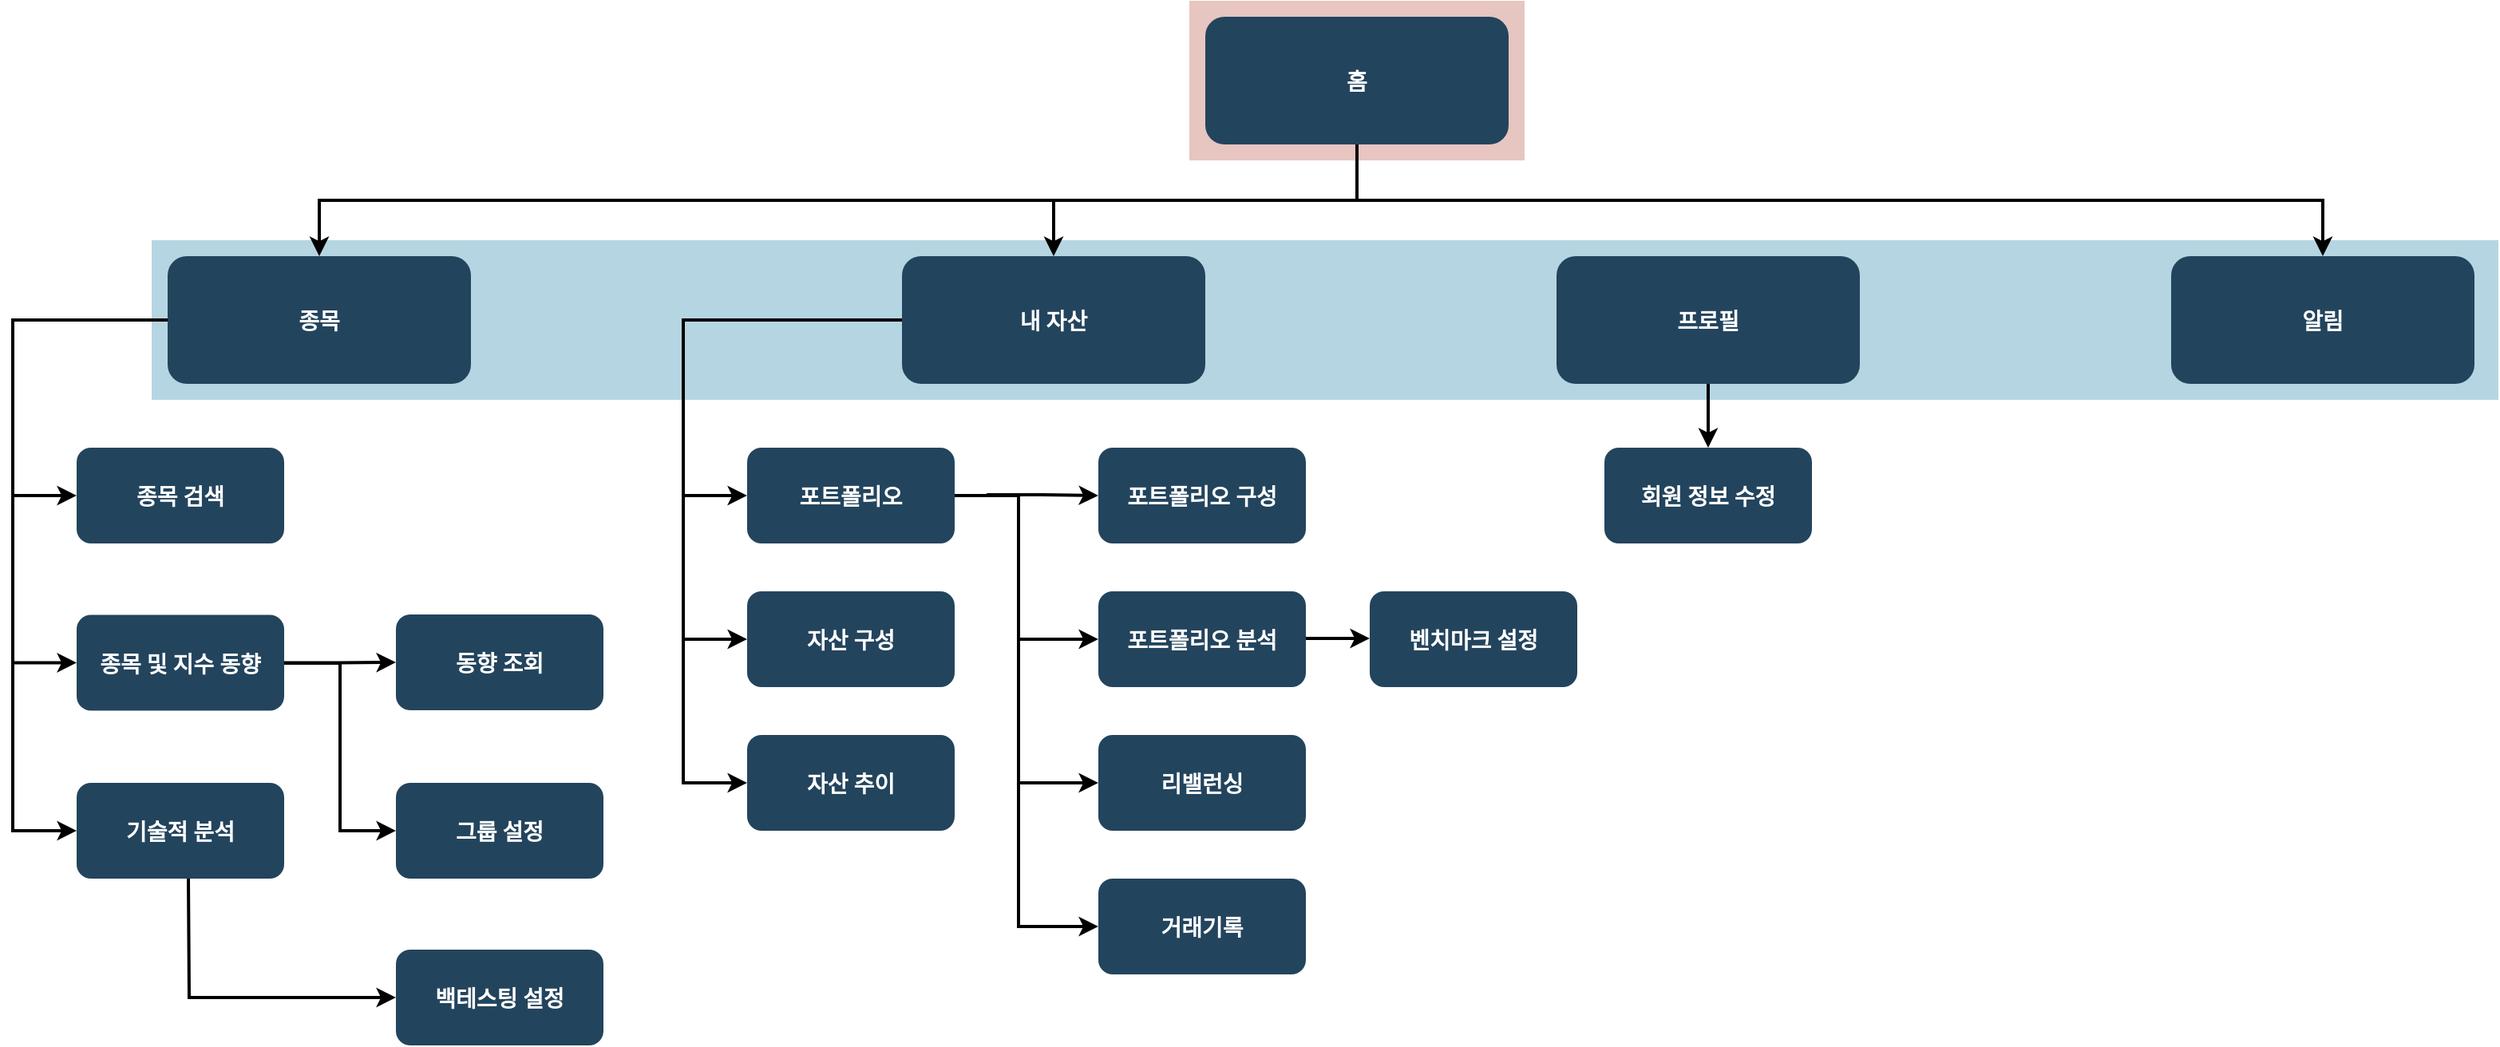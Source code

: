 <mxfile version="24.7.8">
  <diagram name="Page-1" id="2c0d36ab-eaac-3732-788b-9136903baeff">
    <mxGraphModel dx="1973" dy="921" grid="1" gridSize="10" guides="1" tooltips="1" connect="1" arrows="1" fold="1" page="1" pageScale="1.5" pageWidth="1169" pageHeight="827" background="none" math="0" shadow="0">
      <root>
        <mxCell id="0" />
        <mxCell id="1" parent="0" />
        <mxCell id="123" value="" style="fillColor=#AE4132;strokeColor=none;opacity=30;" parent="1" vertex="1">
          <mxGeometry x="747" y="175.5" width="210" height="100.0" as="geometry" />
        </mxCell>
        <mxCell id="122" value="" style="fillColor=#10739E;strokeColor=none;opacity=30;" parent="1" vertex="1">
          <mxGeometry x="97" y="325.5" width="1470" height="100.0" as="geometry" />
        </mxCell>
        <mxCell id="2" value="홈" style="rounded=1;fillColor=#23445D;gradientColor=none;strokeColor=none;fontColor=#FFFFFF;fontStyle=1;fontFamily=Tahoma;fontSize=14" parent="1" vertex="1">
          <mxGeometry x="757" y="185.5" width="190" height="80" as="geometry" />
        </mxCell>
        <mxCell id="4" value="알림" style="rounded=1;fillColor=#23445D;gradientColor=none;strokeColor=none;fontColor=#FFFFFF;fontStyle=1;fontFamily=Tahoma;fontSize=14" parent="1" vertex="1">
          <mxGeometry x="1362.0" y="335.5" width="190" height="80" as="geometry" />
        </mxCell>
        <mxCell id="9" value="" style="edgeStyle=elbowEdgeStyle;elbow=vertical;strokeWidth=2;rounded=0" parent="1" source="2" target="4" edge="1">
          <mxGeometry x="337" y="215.5" width="100" height="100" as="geometry">
            <mxPoint x="337" y="315.5" as="sourcePoint" />
            <mxPoint x="437" y="215.5" as="targetPoint" />
          </mxGeometry>
        </mxCell>
        <mxCell id="10" value="프로필" style="rounded=1;fillColor=#23445D;gradientColor=none;strokeColor=none;fontColor=#FFFFFF;fontStyle=1;fontFamily=Tahoma;fontSize=14" parent="1" vertex="1">
          <mxGeometry x="977" y="335.5" width="190" height="80" as="geometry" />
        </mxCell>
        <mxCell id="12" value="내 자산" style="rounded=1;fillColor=#23445D;gradientColor=none;strokeColor=none;fontColor=#FFFFFF;fontStyle=1;fontFamily=Tahoma;fontSize=14" parent="1" vertex="1">
          <mxGeometry x="567.0" y="335.5" width="190" height="80" as="geometry" />
        </mxCell>
        <mxCell id="13" value="종목" style="rounded=1;fillColor=#23445D;gradientColor=none;strokeColor=none;fontColor=#FFFFFF;fontStyle=1;fontFamily=Tahoma;fontSize=14" parent="1" vertex="1">
          <mxGeometry x="107" y="335.5" width="190" height="80" as="geometry" />
        </mxCell>
        <mxCell id="16" value="종목 검색" style="rounded=1;fillColor=#23445D;gradientColor=none;strokeColor=none;fontColor=#FFFFFF;fontStyle=1;fontFamily=Tahoma;fontSize=14" parent="1" vertex="1">
          <mxGeometry x="50" y="455.5" width="130" height="60" as="geometry" />
        </mxCell>
        <mxCell id="17" value="종목 및 지수 동향" style="rounded=1;fillColor=#23445D;gradientColor=none;strokeColor=none;fontColor=#FFFFFF;fontStyle=1;fontFamily=Tahoma;fontSize=14" parent="1" vertex="1">
          <mxGeometry x="50" y="560.25" width="130" height="60" as="geometry" />
        </mxCell>
        <mxCell id="18" value="기술적 분석" style="rounded=1;fillColor=#23445D;gradientColor=none;strokeColor=none;fontColor=#FFFFFF;fontStyle=1;fontFamily=Tahoma;fontSize=14" parent="1" vertex="1">
          <mxGeometry x="50" y="665.5" width="130" height="60" as="geometry" />
        </mxCell>
        <mxCell id="26" value="자산 구성" style="rounded=1;fillColor=#23445D;gradientColor=none;strokeColor=none;fontColor=#FFFFFF;fontStyle=1;fontFamily=Tahoma;fontSize=14" parent="1" vertex="1">
          <mxGeometry x="470" y="545.5" width="130" height="60" as="geometry" />
        </mxCell>
        <mxCell id="27" value="자산 추이" style="rounded=1;fillColor=#23445D;gradientColor=none;strokeColor=none;fontColor=#FFFFFF;fontStyle=1;fontFamily=Tahoma;fontSize=14" parent="1" vertex="1">
          <mxGeometry x="470" y="635.5" width="130" height="60" as="geometry" />
        </mxCell>
        <mxCell id="33" value="포트폴리오 구성" style="rounded=1;fillColor=#23445D;gradientColor=none;strokeColor=none;fontColor=#FFFFFF;fontStyle=1;fontFamily=Tahoma;fontSize=14" parent="1" vertex="1">
          <mxGeometry x="690" y="455.5" width="130" height="60" as="geometry" />
        </mxCell>
        <mxCell id="34" value="포트폴리오 분석" style="rounded=1;fillColor=#23445D;gradientColor=none;strokeColor=none;fontColor=#FFFFFF;fontStyle=1;fontFamily=Tahoma;fontSize=14" parent="1" vertex="1">
          <mxGeometry x="690" y="545.5" width="130" height="60" as="geometry" />
        </mxCell>
        <mxCell id="35" value="리밸런싱" style="rounded=1;fillColor=#23445D;gradientColor=none;strokeColor=none;fontColor=#FFFFFF;fontStyle=1;fontFamily=Tahoma;fontSize=14" parent="1" vertex="1">
          <mxGeometry x="690" y="635.5" width="130" height="60" as="geometry" />
        </mxCell>
        <mxCell id="36" value="거래기록" style="rounded=1;fillColor=#23445D;gradientColor=none;strokeColor=none;fontColor=#FFFFFF;fontStyle=1;fontFamily=Tahoma;fontSize=14" parent="1" vertex="1">
          <mxGeometry x="690" y="725.5" width="130" height="60" as="geometry" />
        </mxCell>
        <mxCell id="59" value="" style="edgeStyle=elbowEdgeStyle;elbow=vertical;strokeWidth=2;rounded=0" parent="1" source="2" target="12" edge="1">
          <mxGeometry x="347" y="225.5" width="100" height="100" as="geometry">
            <mxPoint x="862.0" y="275.5" as="sourcePoint" />
            <mxPoint x="1467.0" y="345.5" as="targetPoint" />
          </mxGeometry>
        </mxCell>
        <mxCell id="61" value="" style="edgeStyle=elbowEdgeStyle;elbow=vertical;strokeWidth=2;rounded=0" parent="1" source="2" target="13" edge="1">
          <mxGeometry x="-23" y="135.5" width="100" height="100" as="geometry">
            <mxPoint x="-23" y="235.5" as="sourcePoint" />
            <mxPoint x="77" y="135.5" as="targetPoint" />
          </mxGeometry>
        </mxCell>
        <mxCell id="64" value="" style="edgeStyle=elbowEdgeStyle;elbow=horizontal;strokeWidth=2;rounded=0;entryX=0;entryY=0.5;entryDx=0;entryDy=0;exitX=0;exitY=0.5;exitDx=0;exitDy=0;" parent="1" source="13" target="16" edge="1">
          <mxGeometry x="-23" y="135.5" width="100" height="100" as="geometry">
            <mxPoint x="97" y="425.5" as="sourcePoint" />
            <mxPoint x="137" y="495.5" as="targetPoint" />
            <Array as="points">
              <mxPoint x="10" y="440" />
            </Array>
          </mxGeometry>
        </mxCell>
        <mxCell id="65" value="" style="edgeStyle=elbowEdgeStyle;elbow=horizontal;strokeWidth=2;rounded=0;entryX=0;entryY=0.5;entryDx=0;entryDy=0;exitX=0;exitY=0.5;exitDx=0;exitDy=0;" parent="1" source="13" target="17" edge="1">
          <mxGeometry x="-23" y="135.5" width="100" height="100" as="geometry">
            <mxPoint x="97" y="425.5" as="sourcePoint" />
            <mxPoint x="137" y="580" as="targetPoint" />
            <Array as="points">
              <mxPoint x="10" y="490" />
            </Array>
          </mxGeometry>
        </mxCell>
        <mxCell id="67" value="" style="edgeStyle=elbowEdgeStyle;elbow=horizontal;strokeWidth=2;rounded=0;exitX=0;exitY=0.5;exitDx=0;exitDy=0;entryX=0;entryY=0.5;entryDx=0;entryDy=0;" parent="1" source="13" target="18" edge="1">
          <mxGeometry x="-23" y="135.5" width="100" height="100" as="geometry">
            <mxPoint x="80" y="380.0" as="sourcePoint" />
            <mxPoint x="113" y="684.5" as="targetPoint" />
            <Array as="points">
              <mxPoint x="10" y="550" />
            </Array>
          </mxGeometry>
        </mxCell>
        <mxCell id="70" value="" style="edgeStyle=elbowEdgeStyle;elbow=horizontal;strokeWidth=2;rounded=0;exitX=0;exitY=0.5;exitDx=0;exitDy=0;entryX=0;entryY=0.5;entryDx=0;entryDy=0;" parent="1" source="12" target="25" edge="1">
          <mxGeometry x="-23" y="135.5" width="100" height="100" as="geometry">
            <mxPoint x="-23" y="235.5" as="sourcePoint" />
            <mxPoint x="77" y="135.5" as="targetPoint" />
            <Array as="points">
              <mxPoint x="430" y="440" />
            </Array>
          </mxGeometry>
        </mxCell>
        <mxCell id="71" value="" style="edgeStyle=elbowEdgeStyle;elbow=horizontal;strokeWidth=2;rounded=0;exitX=0;exitY=0.5;exitDx=0;exitDy=0;entryX=0;entryY=0.5;entryDx=0;entryDy=0;" parent="1" source="12" target="26" edge="1">
          <mxGeometry x="-23" y="135.5" width="100" height="100" as="geometry">
            <mxPoint x="-23" y="235.5" as="sourcePoint" />
            <mxPoint x="77" y="135.5" as="targetPoint" />
            <Array as="points">
              <mxPoint x="430" y="480" />
            </Array>
          </mxGeometry>
        </mxCell>
        <mxCell id="75" value="" style="edgeStyle=elbowEdgeStyle;elbow=horizontal;strokeWidth=2;rounded=0;entryX=0;entryY=0.5;entryDx=0;entryDy=0;exitX=1;exitY=0.5;exitDx=0;exitDy=0;" parent="1" source="25" target="34" edge="1">
          <mxGeometry x="-23" y="135.5" width="100" height="100" as="geometry">
            <mxPoint x="610" y="485" as="sourcePoint" />
            <mxPoint x="723" y="560" as="targetPoint" />
            <Array as="points">
              <mxPoint x="640" y="530" />
            </Array>
          </mxGeometry>
        </mxCell>
        <mxCell id="76" value="" style="edgeStyle=elbowEdgeStyle;elbow=horizontal;strokeWidth=2;rounded=0;entryX=0;entryY=0.5;entryDx=0;entryDy=0;" parent="1" target="35" edge="1">
          <mxGeometry x="-23" y="135.5" width="100" height="100" as="geometry">
            <mxPoint x="640" y="573" as="sourcePoint" />
            <mxPoint x="717" y="668" as="targetPoint" />
            <Array as="points">
              <mxPoint x="640" y="643" />
            </Array>
          </mxGeometry>
        </mxCell>
        <mxCell id="Ag-aDaCQ0mfmiK7zDWWH-124" value="" style="edgeStyle=elbowEdgeStyle;elbow=horizontal;strokeWidth=2;rounded=0;entryX=0;entryY=0.5;entryDx=0;entryDy=0;" edge="1" parent="1" target="33">
          <mxGeometry x="-23" y="135.5" width="100" height="100" as="geometry">
            <mxPoint x="620" y="485" as="sourcePoint" />
            <mxPoint x="747" y="570" as="targetPoint" />
            <Array as="points" />
          </mxGeometry>
        </mxCell>
        <mxCell id="Ag-aDaCQ0mfmiK7zDWWH-126" value="" style="edgeStyle=elbowEdgeStyle;elbow=horizontal;strokeWidth=2;rounded=0;entryX=0;entryY=0.5;entryDx=0;entryDy=0;" edge="1" parent="1" target="36">
          <mxGeometry x="-23" y="135.5" width="100" height="100" as="geometry">
            <mxPoint x="640" y="660" as="sourcePoint" />
            <mxPoint x="717" y="755" as="targetPoint" />
            <Array as="points">
              <mxPoint x="640" y="730" />
            </Array>
          </mxGeometry>
        </mxCell>
        <mxCell id="Ag-aDaCQ0mfmiK7zDWWH-129" value="" style="edgeStyle=elbowEdgeStyle;elbow=horizontal;strokeWidth=2;rounded=0;exitX=0;exitY=0.5;exitDx=0;exitDy=0;entryX=0;entryY=0.5;entryDx=0;entryDy=0;" edge="1" parent="1" source="12" target="27">
          <mxGeometry x="-23" y="135.5" width="100" height="100" as="geometry">
            <mxPoint x="547" y="385.5" as="sourcePoint" />
            <mxPoint x="430" y="585.5" as="targetPoint" />
            <Array as="points">
              <mxPoint x="430" y="460" />
              <mxPoint x="410" y="520" />
            </Array>
          </mxGeometry>
        </mxCell>
        <mxCell id="Ag-aDaCQ0mfmiK7zDWWH-130" value="" style="edgeStyle=elbowEdgeStyle;elbow=horizontal;strokeWidth=2;rounded=0;entryX=0;entryY=0.5;entryDx=0;entryDy=0;" edge="1" parent="1" target="25">
          <mxGeometry x="-23" y="135.5" width="100" height="100" as="geometry">
            <mxPoint x="580" y="485" as="sourcePoint" />
            <mxPoint x="710" y="485" as="targetPoint" />
            <Array as="points" />
          </mxGeometry>
        </mxCell>
        <mxCell id="25" value="포트폴리오" style="rounded=1;fillColor=#23445D;gradientColor=none;strokeColor=none;fontColor=#FFFFFF;fontStyle=1;fontFamily=Tahoma;fontSize=14" parent="1" vertex="1">
          <mxGeometry x="470" y="455.5" width="130" height="60" as="geometry" />
        </mxCell>
        <mxCell id="Ag-aDaCQ0mfmiK7zDWWH-132" value="" style="edgeStyle=elbowEdgeStyle;elbow=horizontal;strokeWidth=2;rounded=0;entryX=0;entryY=0.5;entryDx=0;entryDy=0;exitX=1;exitY=0.5;exitDx=0;exitDy=0;" edge="1" parent="1" source="17" target="Ag-aDaCQ0mfmiK7zDWWH-131">
          <mxGeometry x="-23" y="135.5" width="100" height="100" as="geometry">
            <mxPoint x="250" y="650" as="sourcePoint" />
            <mxPoint x="270" y="770" as="targetPoint" />
            <Array as="points" />
          </mxGeometry>
        </mxCell>
        <mxCell id="Ag-aDaCQ0mfmiK7zDWWH-131" value="동향 조회" style="rounded=1;fillColor=#23445D;gradientColor=none;strokeColor=none;fontColor=#FFFFFF;fontStyle=1;fontFamily=Tahoma;fontSize=14" vertex="1" parent="1">
          <mxGeometry x="250" y="560" width="130" height="60" as="geometry" />
        </mxCell>
        <mxCell id="Ag-aDaCQ0mfmiK7zDWWH-134" value="그룹 설정" style="rounded=1;fillColor=#23445D;gradientColor=none;strokeColor=none;fontColor=#FFFFFF;fontStyle=1;fontFamily=Tahoma;fontSize=14" vertex="1" parent="1">
          <mxGeometry x="250" y="665.5" width="130" height="60" as="geometry" />
        </mxCell>
        <mxCell id="Ag-aDaCQ0mfmiK7zDWWH-135" value="" style="edgeStyle=elbowEdgeStyle;elbow=horizontal;strokeWidth=2;rounded=0;entryX=0;entryY=0.5;entryDx=0;entryDy=0;exitX=1;exitY=0.5;exitDx=0;exitDy=0;" edge="1" parent="1" target="Ag-aDaCQ0mfmiK7zDWWH-134">
          <mxGeometry x="-23" y="135.5" width="100" height="100" as="geometry">
            <mxPoint x="180" y="590.5" as="sourcePoint" />
            <mxPoint x="250" y="635.5" as="targetPoint" />
            <Array as="points" />
          </mxGeometry>
        </mxCell>
        <mxCell id="Ag-aDaCQ0mfmiK7zDWWH-136" value="" style="edgeStyle=elbowEdgeStyle;elbow=horizontal;strokeWidth=2;rounded=0;entryX=0;entryY=0.5;entryDx=0;entryDy=0;exitX=0.75;exitY=1;exitDx=0;exitDy=0;" edge="1" parent="1" target="Ag-aDaCQ0mfmiK7zDWWH-137">
          <mxGeometry x="-23" y="135.5" width="100" height="100" as="geometry">
            <mxPoint x="120" y="725.5" as="sourcePoint" />
            <mxPoint x="222.5" y="800" as="targetPoint" />
            <Array as="points">
              <mxPoint x="120.5" y="760" />
            </Array>
          </mxGeometry>
        </mxCell>
        <mxCell id="Ag-aDaCQ0mfmiK7zDWWH-137" value="백테스팅 설정" style="rounded=1;fillColor=#23445D;gradientColor=none;strokeColor=none;fontColor=#FFFFFF;fontStyle=1;fontFamily=Tahoma;fontSize=14" vertex="1" parent="1">
          <mxGeometry x="250" y="770" width="130" height="60" as="geometry" />
        </mxCell>
        <mxCell id="Ag-aDaCQ0mfmiK7zDWWH-138" value="회원 정보 수정" style="rounded=1;fillColor=#23445D;gradientColor=none;strokeColor=none;fontColor=#FFFFFF;fontStyle=1;fontFamily=Tahoma;fontSize=14" vertex="1" parent="1">
          <mxGeometry x="1007" y="455.5" width="130" height="60" as="geometry" />
        </mxCell>
        <mxCell id="Ag-aDaCQ0mfmiK7zDWWH-139" value="" style="edgeStyle=elbowEdgeStyle;elbow=horizontal;strokeWidth=2;rounded=0;exitX=0.5;exitY=1;exitDx=0;exitDy=0;" edge="1" parent="1" source="10" target="Ag-aDaCQ0mfmiK7zDWWH-138">
          <mxGeometry x="-23" y="135.5" width="100" height="100" as="geometry">
            <mxPoint x="1057" y="455.5" as="sourcePoint" />
            <mxPoint x="1080" y="500" as="targetPoint" />
            <Array as="points">
              <mxPoint x="1072" y="460" />
              <mxPoint x="900" y="600.5" />
            </Array>
          </mxGeometry>
        </mxCell>
        <mxCell id="Ag-aDaCQ0mfmiK7zDWWH-140" value="" style="edgeStyle=elbowEdgeStyle;elbow=horizontal;strokeWidth=2;rounded=0;exitX=1;exitY=0.5;exitDx=0;exitDy=0;entryX=0;entryY=0.5;entryDx=0;entryDy=0;" edge="1" parent="1" target="Ag-aDaCQ0mfmiK7zDWWH-141">
          <mxGeometry x="-23" y="135.5" width="100" height="100" as="geometry">
            <mxPoint x="820" y="575" as="sourcePoint" />
            <mxPoint x="910" y="630" as="targetPoint" />
            <Array as="points">
              <mxPoint x="860" y="620" />
            </Array>
          </mxGeometry>
        </mxCell>
        <mxCell id="Ag-aDaCQ0mfmiK7zDWWH-141" value="벤치마크 설정" style="rounded=1;fillColor=#23445D;gradientColor=none;strokeColor=none;fontColor=#FFFFFF;fontStyle=1;fontFamily=Tahoma;fontSize=14" vertex="1" parent="1">
          <mxGeometry x="860" y="545.5" width="130" height="60" as="geometry" />
        </mxCell>
      </root>
    </mxGraphModel>
  </diagram>
</mxfile>

